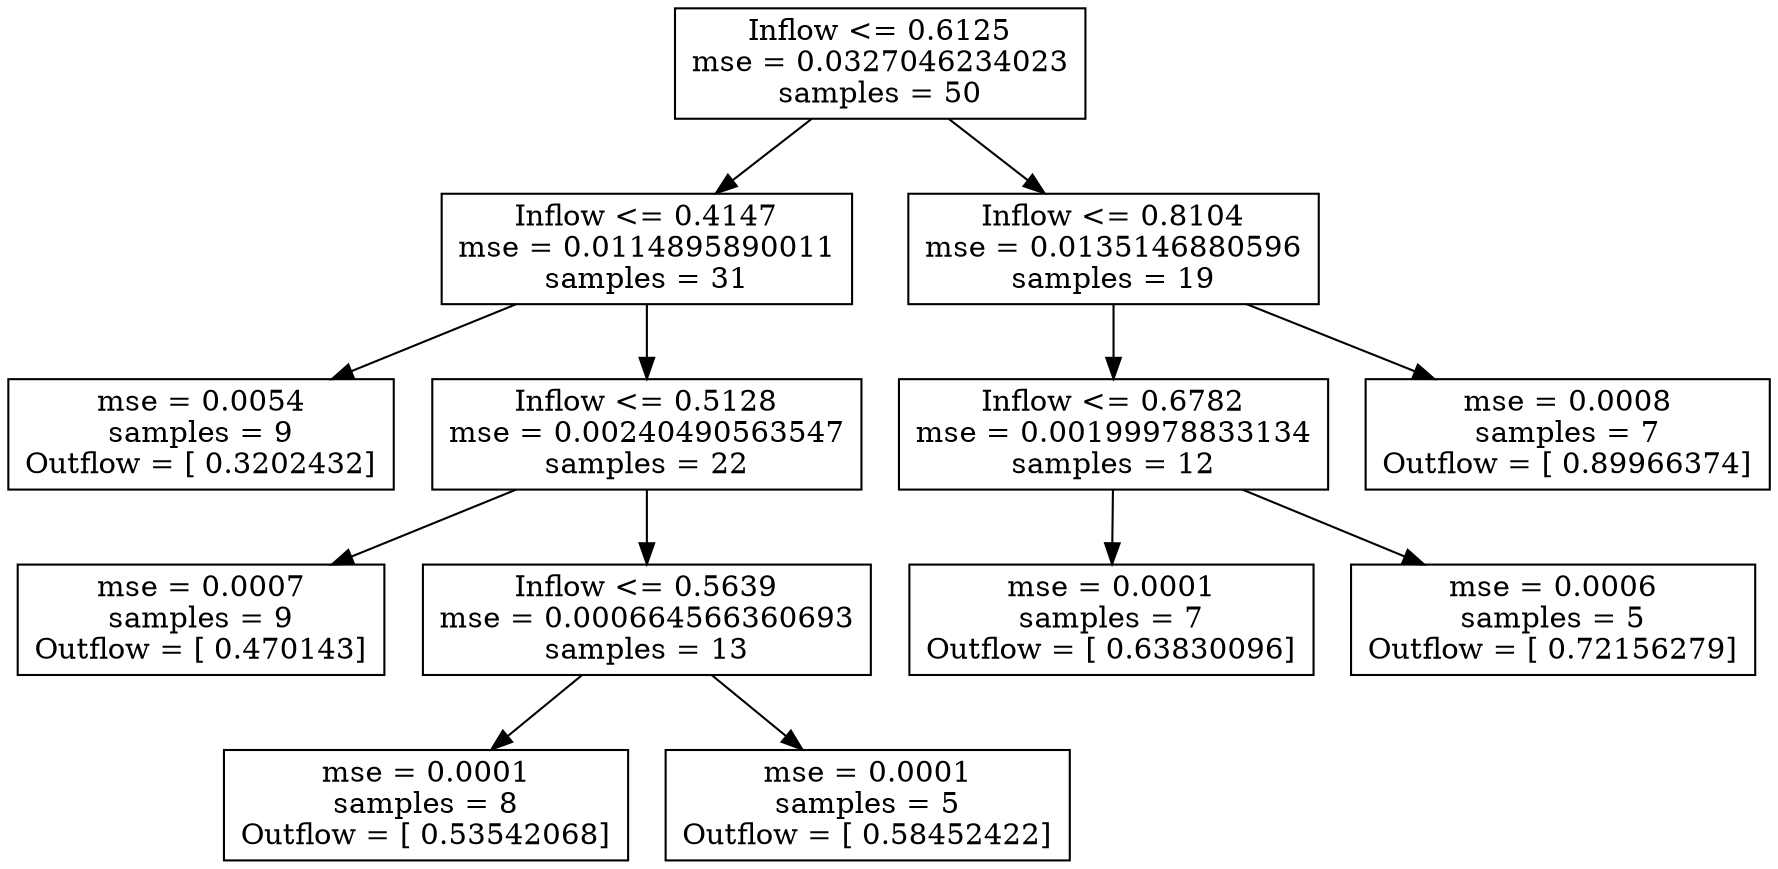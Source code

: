 digraph Tree {
0 [label="Inflow <= 0.6125\nmse = 0.0327046234023\nsamples = 50", shape="box"] ;
1 [label="Inflow <= 0.4147\nmse = 0.0114895890011\nsamples = 31", shape="box"] ;
0 -> 1 ;
2 [label="mse = 0.0054\nsamples = 9\nOutflow = [ 0.3202432]", shape="box"] ;
1 -> 2 ;
3 [label="Inflow <= 0.5128\nmse = 0.00240490563547\nsamples = 22", shape="box"] ;
1 -> 3 ;
4 [label="mse = 0.0007\nsamples = 9\nOutflow = [ 0.470143]", shape="box"] ;
3 -> 4 ;
5 [label="Inflow <= 0.5639\nmse = 0.000664566360693\nsamples = 13", shape="box"] ;
3 -> 5 ;
6 [label="mse = 0.0001\nsamples = 8\nOutflow = [ 0.53542068]", shape="box"] ;
5 -> 6 ;
7 [label="mse = 0.0001\nsamples = 5\nOutflow = [ 0.58452422]", shape="box"] ;
5 -> 7 ;
8 [label="Inflow <= 0.8104\nmse = 0.0135146880596\nsamples = 19", shape="box"] ;
0 -> 8 ;
9 [label="Inflow <= 0.6782\nmse = 0.00199978833134\nsamples = 12", shape="box"] ;
8 -> 9 ;
10 [label="mse = 0.0001\nsamples = 7\nOutflow = [ 0.63830096]", shape="box"] ;
9 -> 10 ;
11 [label="mse = 0.0006\nsamples = 5\nOutflow = [ 0.72156279]", shape="box"] ;
9 -> 11 ;
12 [label="mse = 0.0008\nsamples = 7\nOutflow = [ 0.89966374]", shape="box"] ;
8 -> 12 ;
}